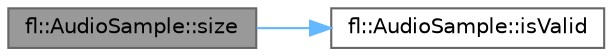 digraph "fl::AudioSample::size"
{
 // INTERACTIVE_SVG=YES
 // LATEX_PDF_SIZE
  bgcolor="transparent";
  edge [fontname=Helvetica,fontsize=10,labelfontname=Helvetica,labelfontsize=10];
  node [fontname=Helvetica,fontsize=10,shape=box,height=0.2,width=0.4];
  rankdir="LR";
  Node1 [id="Node000001",label="fl::AudioSample::size",height=0.2,width=0.4,color="gray40", fillcolor="grey60", style="filled", fontcolor="black",tooltip=" "];
  Node1 -> Node2 [id="edge1_Node000001_Node000002",color="steelblue1",style="solid",tooltip=" "];
  Node2 [id="Node000002",label="fl::AudioSample::isValid",height=0.2,width=0.4,color="grey40", fillcolor="white", style="filled",URL="$d0/de1/classfl_1_1_audio_sample_a787afa32bf4171d89070085579b9b1e5.html#a787afa32bf4171d89070085579b9b1e5",tooltip=" "];
}
